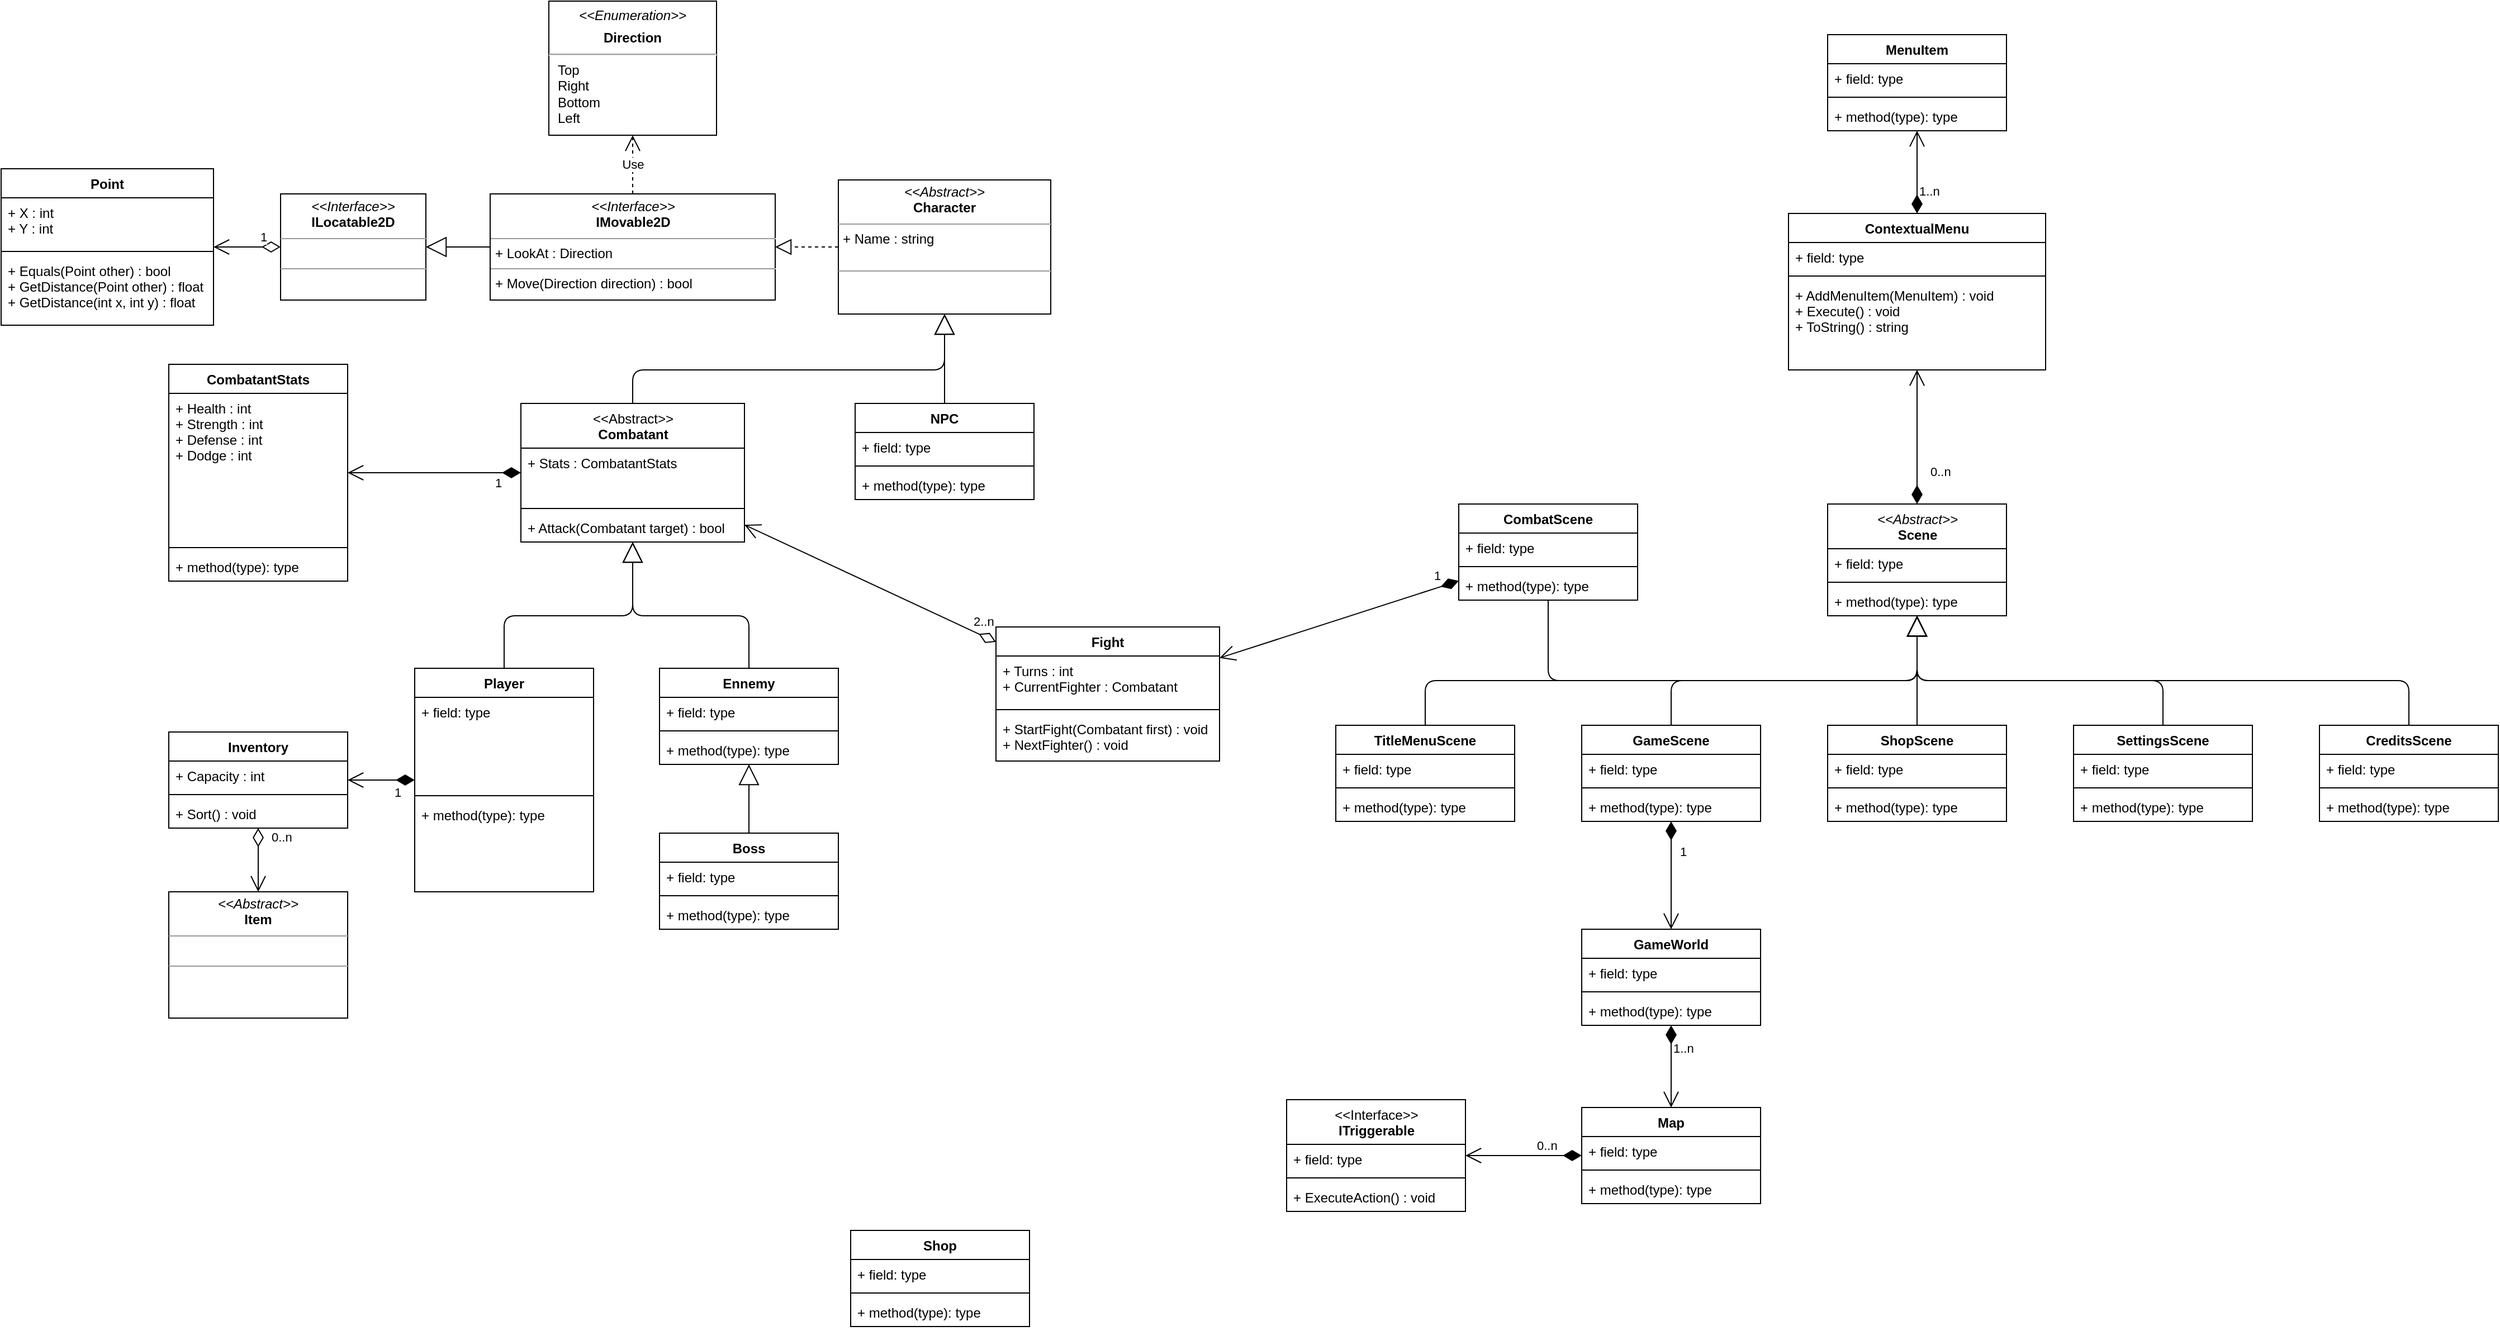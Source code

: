 <mxfile version="15.4.0" type="device"><diagram id="C5RBs43oDa-KdzZeNtuy" name="Page-1"><mxGraphModel dx="2963" dy="1734" grid="1" gridSize="10" guides="1" tooltips="1" connect="1" arrows="1" fold="1" page="1" pageScale="1" pageWidth="1169" pageHeight="827" math="0" shadow="0"><root><mxCell id="WIyWlLk6GJQsqaUBKTNV-0"/><mxCell id="WIyWlLk6GJQsqaUBKTNV-1" parent="WIyWlLk6GJQsqaUBKTNV-0"/><mxCell id="5swHYzabRFGuGf4kcsna-0" value="NPC" style="swimlane;fontStyle=1;align=center;verticalAlign=top;childLayout=stackLayout;horizontal=1;startSize=26;horizontalStack=0;resizeParent=1;resizeParentMax=0;resizeLast=0;collapsible=1;marginBottom=0;" parent="WIyWlLk6GJQsqaUBKTNV-1" vertex="1"><mxGeometry x="804" y="380" width="160" height="86" as="geometry"/></mxCell><mxCell id="5swHYzabRFGuGf4kcsna-1" value="+ field: type" style="text;strokeColor=none;fillColor=none;align=left;verticalAlign=top;spacingLeft=4;spacingRight=4;overflow=hidden;rotatable=0;points=[[0,0.5],[1,0.5]];portConstraint=eastwest;" parent="5swHYzabRFGuGf4kcsna-0" vertex="1"><mxGeometry y="26" width="160" height="26" as="geometry"/></mxCell><mxCell id="5swHYzabRFGuGf4kcsna-2" value="" style="line;strokeWidth=1;fillColor=none;align=left;verticalAlign=middle;spacingTop=-1;spacingLeft=3;spacingRight=3;rotatable=0;labelPosition=right;points=[];portConstraint=eastwest;" parent="5swHYzabRFGuGf4kcsna-0" vertex="1"><mxGeometry y="52" width="160" height="8" as="geometry"/></mxCell><mxCell id="5swHYzabRFGuGf4kcsna-3" value="+ method(type): type" style="text;strokeColor=none;fillColor=none;align=left;verticalAlign=top;spacingLeft=4;spacingRight=4;overflow=hidden;rotatable=0;points=[[0,0.5],[1,0.5]];portConstraint=eastwest;" parent="5swHYzabRFGuGf4kcsna-0" vertex="1"><mxGeometry y="60" width="160" height="26" as="geometry"/></mxCell><mxCell id="5swHYzabRFGuGf4kcsna-8" value="Ennemy" style="swimlane;fontStyle=1;align=center;verticalAlign=top;childLayout=stackLayout;horizontal=1;startSize=26;horizontalStack=0;resizeParent=1;resizeParentMax=0;resizeLast=0;collapsible=1;marginBottom=0;" parent="WIyWlLk6GJQsqaUBKTNV-1" vertex="1"><mxGeometry x="629" y="617" width="160" height="86" as="geometry"/></mxCell><mxCell id="5swHYzabRFGuGf4kcsna-9" value="+ field: type" style="text;strokeColor=none;fillColor=none;align=left;verticalAlign=top;spacingLeft=4;spacingRight=4;overflow=hidden;rotatable=0;points=[[0,0.5],[1,0.5]];portConstraint=eastwest;" parent="5swHYzabRFGuGf4kcsna-8" vertex="1"><mxGeometry y="26" width="160" height="26" as="geometry"/></mxCell><mxCell id="5swHYzabRFGuGf4kcsna-10" value="" style="line;strokeWidth=1;fillColor=none;align=left;verticalAlign=middle;spacingTop=-1;spacingLeft=3;spacingRight=3;rotatable=0;labelPosition=right;points=[];portConstraint=eastwest;" parent="5swHYzabRFGuGf4kcsna-8" vertex="1"><mxGeometry y="52" width="160" height="8" as="geometry"/></mxCell><mxCell id="5swHYzabRFGuGf4kcsna-11" value="+ method(type): type" style="text;strokeColor=none;fillColor=none;align=left;verticalAlign=top;spacingLeft=4;spacingRight=4;overflow=hidden;rotatable=0;points=[[0,0.5],[1,0.5]];portConstraint=eastwest;" parent="5swHYzabRFGuGf4kcsna-8" vertex="1"><mxGeometry y="60" width="160" height="26" as="geometry"/></mxCell><mxCell id="5swHYzabRFGuGf4kcsna-12" value="Player" style="swimlane;fontStyle=1;align=center;verticalAlign=top;childLayout=stackLayout;horizontal=1;startSize=26;horizontalStack=0;resizeParent=1;resizeParentMax=0;resizeLast=0;collapsible=1;marginBottom=0;strokeWidth=1;" parent="WIyWlLk6GJQsqaUBKTNV-1" vertex="1"><mxGeometry x="410" y="617" width="160" height="200" as="geometry"/></mxCell><mxCell id="5swHYzabRFGuGf4kcsna-13" value="+ field: type" style="text;strokeColor=none;fillColor=none;align=left;verticalAlign=top;spacingLeft=4;spacingRight=4;overflow=hidden;rotatable=0;points=[[0,0.5],[1,0.5]];portConstraint=eastwest;" parent="5swHYzabRFGuGf4kcsna-12" vertex="1"><mxGeometry y="26" width="160" height="84" as="geometry"/></mxCell><mxCell id="5swHYzabRFGuGf4kcsna-14" value="" style="line;strokeWidth=1;fillColor=none;align=left;verticalAlign=middle;spacingTop=-1;spacingLeft=3;spacingRight=3;rotatable=0;labelPosition=right;points=[];portConstraint=eastwest;" parent="5swHYzabRFGuGf4kcsna-12" vertex="1"><mxGeometry y="110" width="160" height="8" as="geometry"/></mxCell><mxCell id="5swHYzabRFGuGf4kcsna-15" value="+ method(type): type" style="text;strokeColor=none;fillColor=none;align=left;verticalAlign=top;spacingLeft=4;spacingRight=4;overflow=hidden;rotatable=0;points=[[0,0.5],[1,0.5]];portConstraint=eastwest;" parent="5swHYzabRFGuGf4kcsna-12" vertex="1"><mxGeometry y="118" width="160" height="82" as="geometry"/></mxCell><mxCell id="5swHYzabRFGuGf4kcsna-21" value="Boss" style="swimlane;fontStyle=1;align=center;verticalAlign=top;childLayout=stackLayout;horizontal=1;startSize=26;horizontalStack=0;resizeParent=1;resizeParentMax=0;resizeLast=0;collapsible=1;marginBottom=0;" parent="WIyWlLk6GJQsqaUBKTNV-1" vertex="1"><mxGeometry x="629" y="764.5" width="160" height="86" as="geometry"/></mxCell><mxCell id="5swHYzabRFGuGf4kcsna-22" value="+ field: type" style="text;strokeColor=none;fillColor=none;align=left;verticalAlign=top;spacingLeft=4;spacingRight=4;overflow=hidden;rotatable=0;points=[[0,0.5],[1,0.5]];portConstraint=eastwest;" parent="5swHYzabRFGuGf4kcsna-21" vertex="1"><mxGeometry y="26" width="160" height="26" as="geometry"/></mxCell><mxCell id="5swHYzabRFGuGf4kcsna-23" value="" style="line;strokeWidth=1;fillColor=none;align=left;verticalAlign=middle;spacingTop=-1;spacingLeft=3;spacingRight=3;rotatable=0;labelPosition=right;points=[];portConstraint=eastwest;" parent="5swHYzabRFGuGf4kcsna-21" vertex="1"><mxGeometry y="52" width="160" height="8" as="geometry"/></mxCell><mxCell id="5swHYzabRFGuGf4kcsna-24" value="+ method(type): type" style="text;strokeColor=none;fillColor=none;align=left;verticalAlign=top;spacingLeft=4;spacingRight=4;overflow=hidden;rotatable=0;points=[[0,0.5],[1,0.5]];portConstraint=eastwest;" parent="5swHYzabRFGuGf4kcsna-21" vertex="1"><mxGeometry y="60" width="160" height="26" as="geometry"/></mxCell><mxCell id="5swHYzabRFGuGf4kcsna-29" value="&lt;p style=&quot;margin: 0px ; margin-top: 4px ; text-align: center&quot;&gt;&lt;i&gt;&amp;lt;&amp;lt;Abstract&amp;gt;&amp;gt;&lt;/i&gt;&lt;br&gt;&lt;b&gt;Character&lt;/b&gt;&lt;/p&gt;&lt;hr size=&quot;1&quot;&gt;&lt;p style=&quot;margin: 0px ; margin-left: 4px&quot;&gt;+ Name : string&lt;br&gt;&lt;/p&gt;&lt;p style=&quot;margin: 0px ; margin-left: 4px&quot;&gt;&lt;br&gt;&lt;/p&gt;&lt;hr size=&quot;1&quot;&gt;&lt;p style=&quot;margin: 0px ; margin-left: 4px&quot;&gt;&lt;br&gt;&lt;/p&gt;" style="verticalAlign=top;align=left;overflow=fill;fontSize=12;fontFamily=Helvetica;html=1;" parent="WIyWlLk6GJQsqaUBKTNV-1" vertex="1"><mxGeometry x="789" y="180" width="190" height="120" as="geometry"/></mxCell><mxCell id="5swHYzabRFGuGf4kcsna-32" value="" style="endArrow=block;endSize=16;endFill=0;html=1;edgeStyle=orthogonalEdgeStyle;" parent="WIyWlLk6GJQsqaUBKTNV-1" source="INyZbUlqWB3TaKGI_eGS-89" target="5swHYzabRFGuGf4kcsna-29" edge="1"><mxGeometry width="160" relative="1" as="geometry"><mxPoint x="894" y="480" as="sourcePoint"/><mxPoint x="894" y="330" as="targetPoint"/><Array as="points"><mxPoint x="605" y="350"/><mxPoint x="884" y="350"/></Array></mxGeometry></mxCell><mxCell id="5swHYzabRFGuGf4kcsna-34" value="" style="endArrow=block;endSize=16;endFill=0;html=1;edgeStyle=orthogonalEdgeStyle;" parent="WIyWlLk6GJQsqaUBKTNV-1" source="5swHYzabRFGuGf4kcsna-21" target="5swHYzabRFGuGf4kcsna-8" edge="1"><mxGeometry width="160" relative="1" as="geometry"><mxPoint x="914" y="537" as="sourcePoint"/><mxPoint x="914" y="387" as="targetPoint"/></mxGeometry></mxCell><mxCell id="5swHYzabRFGuGf4kcsna-46" value="Point" style="swimlane;fontStyle=1;align=center;verticalAlign=top;childLayout=stackLayout;horizontal=1;startSize=26;horizontalStack=0;resizeParent=1;resizeParentMax=0;resizeLast=0;collapsible=1;marginBottom=0;" parent="WIyWlLk6GJQsqaUBKTNV-1" vertex="1"><mxGeometry x="40" y="170" width="190" height="140" as="geometry"/></mxCell><mxCell id="5swHYzabRFGuGf4kcsna-47" value="+ X : int&#10;+ Y : int" style="text;strokeColor=none;fillColor=none;align=left;verticalAlign=top;spacingLeft=4;spacingRight=4;overflow=hidden;rotatable=0;points=[[0,0.5],[1,0.5]];portConstraint=eastwest;" parent="5swHYzabRFGuGf4kcsna-46" vertex="1"><mxGeometry y="26" width="190" height="44" as="geometry"/></mxCell><mxCell id="5swHYzabRFGuGf4kcsna-48" value="" style="line;strokeWidth=1;fillColor=none;align=left;verticalAlign=middle;spacingTop=-1;spacingLeft=3;spacingRight=3;rotatable=0;labelPosition=right;points=[];portConstraint=eastwest;" parent="5swHYzabRFGuGf4kcsna-46" vertex="1"><mxGeometry y="70" width="190" height="8" as="geometry"/></mxCell><mxCell id="5swHYzabRFGuGf4kcsna-49" value="+ Equals(Point other) : bool&#10;+ GetDistance(Point other) : float&#10;+ GetDistance(int x, int y) : float" style="text;strokeColor=none;fillColor=none;align=left;verticalAlign=top;spacingLeft=4;spacingRight=4;overflow=hidden;rotatable=0;points=[[0,0.5],[1,0.5]];portConstraint=eastwest;" parent="5swHYzabRFGuGf4kcsna-46" vertex="1"><mxGeometry y="78" width="190" height="62" as="geometry"/></mxCell><mxCell id="5swHYzabRFGuGf4kcsna-54" value="&lt;p style=&quot;margin: 0px ; margin-top: 4px ; text-align: center&quot;&gt;&lt;i&gt;&amp;lt;&amp;lt;Interface&amp;gt;&amp;gt;&lt;/i&gt;&lt;br&gt;&lt;b&gt;IMovable2D&lt;/b&gt;&lt;/p&gt;&lt;hr size=&quot;1&quot;&gt;&lt;p style=&quot;margin: 0px ; margin-left: 4px&quot;&gt;+ LookAt : Direction&lt;/p&gt;&lt;hr size=&quot;1&quot;&gt;&lt;p style=&quot;margin: 0px ; margin-left: 4px&quot;&gt;+ Move(Direction direction) : bool&lt;br&gt;&lt;/p&gt;" style="verticalAlign=top;align=left;overflow=fill;fontSize=12;fontFamily=Helvetica;html=1;" parent="WIyWlLk6GJQsqaUBKTNV-1" vertex="1"><mxGeometry x="477.5" y="192.5" width="255" height="95" as="geometry"/></mxCell><mxCell id="5swHYzabRFGuGf4kcsna-57" value="" style="endArrow=block;dashed=1;endFill=0;endSize=12;html=1;edgeStyle=orthogonalEdgeStyle;" parent="WIyWlLk6GJQsqaUBKTNV-1" source="5swHYzabRFGuGf4kcsna-29" target="5swHYzabRFGuGf4kcsna-54" edge="1"><mxGeometry width="160" relative="1" as="geometry"><mxPoint x="880" y="160" as="sourcePoint"/><mxPoint x="760" y="100" as="targetPoint"/></mxGeometry></mxCell><mxCell id="5swHYzabRFGuGf4kcsna-67" value="&lt;p style=&quot;margin: 0px ; margin-top: 6px ; text-align: center&quot;&gt;&lt;i&gt;&amp;lt;&amp;lt;Enumeration&amp;gt;&amp;gt;&lt;/i&gt;&lt;br&gt;&lt;/p&gt;&lt;p style=&quot;margin: 0px ; margin-top: 6px ; text-align: center&quot;&gt;&lt;b&gt;Direction&lt;/b&gt;&lt;/p&gt;&lt;hr&gt;&lt;p style=&quot;margin: 0px ; margin-left: 8px&quot;&gt;Top&lt;/p&gt;&lt;p style=&quot;margin: 0px ; margin-left: 8px&quot;&gt;Right&lt;/p&gt;&lt;p style=&quot;margin: 0px ; margin-left: 8px&quot;&gt;Bottom&lt;/p&gt;&lt;p style=&quot;margin: 0px ; margin-left: 8px&quot;&gt;Left&lt;/p&gt;" style="align=left;overflow=fill;html=1;dropTarget=0;" parent="WIyWlLk6GJQsqaUBKTNV-1" vertex="1"><mxGeometry x="530" y="20" width="150" height="120" as="geometry"/></mxCell><mxCell id="5swHYzabRFGuGf4kcsna-75" value="&lt;p style=&quot;margin: 0px ; margin-top: 4px ; text-align: center&quot;&gt;&lt;i&gt;&amp;lt;&amp;lt;Interface&amp;gt;&amp;gt;&lt;/i&gt;&lt;br&gt;&lt;b&gt;ILocatable2D&lt;/b&gt;&lt;/p&gt;&lt;hr size=&quot;1&quot;&gt;&lt;p style=&quot;margin: 0px ; margin-left: 4px&quot;&gt;&lt;br&gt;&lt;/p&gt;&lt;hr size=&quot;1&quot;&gt;&lt;p style=&quot;margin: 0px ; margin-left: 4px&quot;&gt;&lt;br&gt;&lt;/p&gt;" style="verticalAlign=top;align=left;overflow=fill;fontSize=12;fontFamily=Helvetica;html=1;" parent="WIyWlLk6GJQsqaUBKTNV-1" vertex="1"><mxGeometry x="290" y="192.5" width="130" height="95" as="geometry"/></mxCell><mxCell id="5swHYzabRFGuGf4kcsna-76" value="" style="endArrow=block;endSize=16;endFill=0;html=1;edgeStyle=orthogonalEdgeStyle;" parent="WIyWlLk6GJQsqaUBKTNV-1" source="5swHYzabRFGuGf4kcsna-54" target="5swHYzabRFGuGf4kcsna-75" edge="1"><mxGeometry width="160" relative="1" as="geometry"><mxPoint x="1150.0" y="600" as="sourcePoint"/><mxPoint x="1150.0" y="506" as="targetPoint"/></mxGeometry></mxCell><mxCell id="KrV9ADqe-Hzgv187CyDO-4" value="1" style="endArrow=open;html=1;endSize=12;startArrow=diamondThin;startSize=14;startFill=0;edgeStyle=orthogonalEdgeStyle;align=left;verticalAlign=bottom;" parent="WIyWlLk6GJQsqaUBKTNV-1" source="5swHYzabRFGuGf4kcsna-75" target="5swHYzabRFGuGf4kcsna-46" edge="1"><mxGeometry x="-0.333" relative="1" as="geometry"><mxPoint x="325" y="287.5" as="sourcePoint"/><mxPoint x="325" y="447.5" as="targetPoint"/><mxPoint as="offset"/></mxGeometry></mxCell><mxCell id="KrV9ADqe-Hzgv187CyDO-5" value="Use" style="endArrow=open;endSize=12;dashed=1;html=1;edgeStyle=orthogonalEdgeStyle;" parent="WIyWlLk6GJQsqaUBKTNV-1" source="5swHYzabRFGuGf4kcsna-54" target="5swHYzabRFGuGf4kcsna-67" edge="1"><mxGeometry width="160" relative="1" as="geometry"><mxPoint x="450" y="130" as="sourcePoint"/><mxPoint x="680" y="161" as="targetPoint"/></mxGeometry></mxCell><mxCell id="KrV9ADqe-Hzgv187CyDO-27" value="Inventory" style="swimlane;fontStyle=1;align=center;verticalAlign=top;childLayout=stackLayout;horizontal=1;startSize=26;horizontalStack=0;resizeParent=1;resizeParentMax=0;resizeLast=0;collapsible=1;marginBottom=0;" parent="WIyWlLk6GJQsqaUBKTNV-1" vertex="1"><mxGeometry x="190" y="674" width="160" height="86" as="geometry"/></mxCell><mxCell id="KrV9ADqe-Hzgv187CyDO-28" value="+ Capacity : int" style="text;strokeColor=none;fillColor=none;align=left;verticalAlign=top;spacingLeft=4;spacingRight=4;overflow=hidden;rotatable=0;points=[[0,0.5],[1,0.5]];portConstraint=eastwest;" parent="KrV9ADqe-Hzgv187CyDO-27" vertex="1"><mxGeometry y="26" width="160" height="26" as="geometry"/></mxCell><mxCell id="KrV9ADqe-Hzgv187CyDO-29" value="" style="line;strokeWidth=1;fillColor=none;align=left;verticalAlign=middle;spacingTop=-1;spacingLeft=3;spacingRight=3;rotatable=0;labelPosition=right;points=[];portConstraint=eastwest;" parent="KrV9ADqe-Hzgv187CyDO-27" vertex="1"><mxGeometry y="52" width="160" height="8" as="geometry"/></mxCell><mxCell id="KrV9ADqe-Hzgv187CyDO-30" value="+ Sort() : void" style="text;strokeColor=none;fillColor=none;align=left;verticalAlign=top;spacingLeft=4;spacingRight=4;overflow=hidden;rotatable=0;points=[[0,0.5],[1,0.5]];portConstraint=eastwest;" parent="KrV9ADqe-Hzgv187CyDO-27" vertex="1"><mxGeometry y="60" width="160" height="26" as="geometry"/></mxCell><mxCell id="KrV9ADqe-Hzgv187CyDO-31" value="&lt;p style=&quot;margin: 0px ; margin-top: 4px ; text-align: center&quot;&gt;&lt;i&gt;&amp;lt;&amp;lt;Abstract&amp;gt;&amp;gt;&lt;/i&gt;&lt;br&gt;&lt;b&gt;Item&lt;/b&gt;&lt;/p&gt;&lt;hr size=&quot;1&quot;&gt;&lt;p style=&quot;margin: 0px ; margin-left: 4px&quot;&gt;&lt;br&gt;&lt;/p&gt;&lt;hr size=&quot;1&quot;&gt;&lt;p style=&quot;margin: 0px ; margin-left: 4px&quot;&gt;&lt;br&gt;&lt;/p&gt;" style="verticalAlign=top;align=left;overflow=fill;fontSize=12;fontFamily=Helvetica;html=1;" parent="WIyWlLk6GJQsqaUBKTNV-1" vertex="1"><mxGeometry x="190" y="817" width="160" height="113" as="geometry"/></mxCell><mxCell id="f3-75gtxWehkVHyLDxz1-0" value="0..n" style="endArrow=open;html=1;endSize=12;startArrow=diamondThin;startSize=14;startFill=0;edgeStyle=orthogonalEdgeStyle;align=left;verticalAlign=bottom;rounded=0;" parent="WIyWlLk6GJQsqaUBKTNV-1" source="KrV9ADqe-Hzgv187CyDO-27" target="KrV9ADqe-Hzgv187CyDO-31" edge="1"><mxGeometry x="-0.404" y="10" relative="1" as="geometry"><mxPoint x="335" y="759.5" as="sourcePoint"/><mxPoint x="495" y="759.5" as="targetPoint"/><mxPoint as="offset"/></mxGeometry></mxCell><mxCell id="f3-75gtxWehkVHyLDxz1-1" value="1" style="endArrow=open;html=1;endSize=12;startArrow=diamondThin;startSize=14;startFill=1;edgeStyle=orthogonalEdgeStyle;align=left;verticalAlign=bottom;rounded=0;" parent="WIyWlLk6GJQsqaUBKTNV-1" source="5swHYzabRFGuGf4kcsna-12" target="KrV9ADqe-Hzgv187CyDO-27" edge="1"><mxGeometry x="-0.333" y="20" relative="1" as="geometry"><mxPoint x="445" y="837" as="sourcePoint"/><mxPoint x="605" y="837" as="targetPoint"/><mxPoint as="offset"/></mxGeometry></mxCell><mxCell id="f3-75gtxWehkVHyLDxz1-2" value="GameWorld" style="swimlane;fontStyle=1;align=center;verticalAlign=top;childLayout=stackLayout;horizontal=1;startSize=26;horizontalStack=0;resizeParent=1;resizeParentMax=0;resizeLast=0;collapsible=1;marginBottom=0;" parent="WIyWlLk6GJQsqaUBKTNV-1" vertex="1"><mxGeometry x="1454" y="850.5" width="160" height="86" as="geometry"/></mxCell><mxCell id="f3-75gtxWehkVHyLDxz1-3" value="+ field: type" style="text;strokeColor=none;fillColor=none;align=left;verticalAlign=top;spacingLeft=4;spacingRight=4;overflow=hidden;rotatable=0;points=[[0,0.5],[1,0.5]];portConstraint=eastwest;" parent="f3-75gtxWehkVHyLDxz1-2" vertex="1"><mxGeometry y="26" width="160" height="26" as="geometry"/></mxCell><mxCell id="f3-75gtxWehkVHyLDxz1-4" value="" style="line;strokeWidth=1;fillColor=none;align=left;verticalAlign=middle;spacingTop=-1;spacingLeft=3;spacingRight=3;rotatable=0;labelPosition=right;points=[];portConstraint=eastwest;" parent="f3-75gtxWehkVHyLDxz1-2" vertex="1"><mxGeometry y="52" width="160" height="8" as="geometry"/></mxCell><mxCell id="f3-75gtxWehkVHyLDxz1-5" value="+ method(type): type" style="text;strokeColor=none;fillColor=none;align=left;verticalAlign=top;spacingLeft=4;spacingRight=4;overflow=hidden;rotatable=0;points=[[0,0.5],[1,0.5]];portConstraint=eastwest;" parent="f3-75gtxWehkVHyLDxz1-2" vertex="1"><mxGeometry y="60" width="160" height="26" as="geometry"/></mxCell><mxCell id="INyZbUlqWB3TaKGI_eGS-0" value="Map" style="swimlane;fontStyle=1;align=center;verticalAlign=top;childLayout=stackLayout;horizontal=1;startSize=26;horizontalStack=0;resizeParent=1;resizeParentMax=0;resizeLast=0;collapsible=1;marginBottom=0;" parent="WIyWlLk6GJQsqaUBKTNV-1" vertex="1"><mxGeometry x="1454" y="1010" width="160" height="86" as="geometry"/></mxCell><mxCell id="INyZbUlqWB3TaKGI_eGS-1" value="+ field: type" style="text;strokeColor=none;fillColor=none;align=left;verticalAlign=top;spacingLeft=4;spacingRight=4;overflow=hidden;rotatable=0;points=[[0,0.5],[1,0.5]];portConstraint=eastwest;" parent="INyZbUlqWB3TaKGI_eGS-0" vertex="1"><mxGeometry y="26" width="160" height="26" as="geometry"/></mxCell><mxCell id="INyZbUlqWB3TaKGI_eGS-2" value="" style="line;strokeWidth=1;fillColor=none;align=left;verticalAlign=middle;spacingTop=-1;spacingLeft=3;spacingRight=3;rotatable=0;labelPosition=right;points=[];portConstraint=eastwest;" parent="INyZbUlqWB3TaKGI_eGS-0" vertex="1"><mxGeometry y="52" width="160" height="8" as="geometry"/></mxCell><mxCell id="INyZbUlqWB3TaKGI_eGS-3" value="+ method(type): type" style="text;strokeColor=none;fillColor=none;align=left;verticalAlign=top;spacingLeft=4;spacingRight=4;overflow=hidden;rotatable=0;points=[[0,0.5],[1,0.5]];portConstraint=eastwest;" parent="INyZbUlqWB3TaKGI_eGS-0" vertex="1"><mxGeometry y="60" width="160" height="26" as="geometry"/></mxCell><mxCell id="INyZbUlqWB3TaKGI_eGS-5" value="1..n" style="endArrow=open;html=1;endSize=12;startArrow=diamondThin;startSize=14;startFill=1;edgeStyle=orthogonalEdgeStyle;align=left;verticalAlign=bottom;rounded=0;" parent="WIyWlLk6GJQsqaUBKTNV-1" source="f3-75gtxWehkVHyLDxz1-2" target="INyZbUlqWB3TaKGI_eGS-0" edge="1"><mxGeometry x="-0.191" relative="1" as="geometry"><mxPoint x="1670" y="970" as="sourcePoint"/><mxPoint x="1670" y="1101" as="targetPoint"/><mxPoint as="offset"/></mxGeometry></mxCell><mxCell id="INyZbUlqWB3TaKGI_eGS-10" value="&amp;lt;&amp;lt;Interface&amp;gt;&amp;gt;&lt;br&gt;&lt;b&gt;ITriggerable&lt;/b&gt;" style="swimlane;fontStyle=0;align=center;verticalAlign=top;childLayout=stackLayout;horizontal=1;startSize=40;horizontalStack=0;resizeParent=1;resizeParentMax=0;resizeLast=0;collapsible=1;marginBottom=0;html=1;" parent="WIyWlLk6GJQsqaUBKTNV-1" vertex="1"><mxGeometry x="1190" y="1003" width="160" height="100" as="geometry"/></mxCell><mxCell id="INyZbUlqWB3TaKGI_eGS-11" value="+ field: type" style="text;strokeColor=none;fillColor=none;align=left;verticalAlign=top;spacingLeft=4;spacingRight=4;overflow=hidden;rotatable=0;points=[[0,0.5],[1,0.5]];portConstraint=eastwest;" parent="INyZbUlqWB3TaKGI_eGS-10" vertex="1"><mxGeometry y="40" width="160" height="26" as="geometry"/></mxCell><mxCell id="INyZbUlqWB3TaKGI_eGS-12" value="" style="line;strokeWidth=1;fillColor=none;align=left;verticalAlign=middle;spacingTop=-1;spacingLeft=3;spacingRight=3;rotatable=0;labelPosition=right;points=[];portConstraint=eastwest;" parent="INyZbUlqWB3TaKGI_eGS-10" vertex="1"><mxGeometry y="66" width="160" height="8" as="geometry"/></mxCell><mxCell id="INyZbUlqWB3TaKGI_eGS-13" value="+ ExecuteAction() : void" style="text;strokeColor=none;fillColor=none;align=left;verticalAlign=top;spacingLeft=4;spacingRight=4;overflow=hidden;rotatable=0;points=[[0,0.5],[1,0.5]];portConstraint=eastwest;" parent="INyZbUlqWB3TaKGI_eGS-10" vertex="1"><mxGeometry y="74" width="160" height="26" as="geometry"/></mxCell><mxCell id="INyZbUlqWB3TaKGI_eGS-14" value="CombatantStats" style="swimlane;fontStyle=1;align=center;verticalAlign=top;childLayout=stackLayout;horizontal=1;startSize=26;horizontalStack=0;resizeParent=1;resizeParentMax=0;resizeLast=0;collapsible=1;marginBottom=0;" parent="WIyWlLk6GJQsqaUBKTNV-1" vertex="1"><mxGeometry x="190" y="345" width="160" height="194" as="geometry"/></mxCell><mxCell id="INyZbUlqWB3TaKGI_eGS-15" value="+ Health : int&#10;+ Strength : int&#10;+ Defense : int&#10;+ Dodge : int" style="text;strokeColor=none;fillColor=none;align=left;verticalAlign=top;spacingLeft=4;spacingRight=4;overflow=hidden;rotatable=0;points=[[0,0.5],[1,0.5]];portConstraint=eastwest;" parent="INyZbUlqWB3TaKGI_eGS-14" vertex="1"><mxGeometry y="26" width="160" height="134" as="geometry"/></mxCell><mxCell id="INyZbUlqWB3TaKGI_eGS-16" value="" style="line;strokeWidth=1;fillColor=none;align=left;verticalAlign=middle;spacingTop=-1;spacingLeft=3;spacingRight=3;rotatable=0;labelPosition=right;points=[];portConstraint=eastwest;" parent="INyZbUlqWB3TaKGI_eGS-14" vertex="1"><mxGeometry y="160" width="160" height="8" as="geometry"/></mxCell><mxCell id="INyZbUlqWB3TaKGI_eGS-17" value="+ method(type): type" style="text;strokeColor=none;fillColor=none;align=left;verticalAlign=top;spacingLeft=4;spacingRight=4;overflow=hidden;rotatable=0;points=[[0,0.5],[1,0.5]];portConstraint=eastwest;" parent="INyZbUlqWB3TaKGI_eGS-14" vertex="1"><mxGeometry y="168" width="160" height="26" as="geometry"/></mxCell><mxCell id="INyZbUlqWB3TaKGI_eGS-18" value="Shop" style="swimlane;fontStyle=1;align=center;verticalAlign=top;childLayout=stackLayout;horizontal=1;startSize=26;horizontalStack=0;resizeParent=1;resizeParentMax=0;resizeLast=0;collapsible=1;marginBottom=0;" parent="WIyWlLk6GJQsqaUBKTNV-1" vertex="1"><mxGeometry x="800" y="1120" width="160" height="86" as="geometry"/></mxCell><mxCell id="INyZbUlqWB3TaKGI_eGS-19" value="+ field: type" style="text;strokeColor=none;fillColor=none;align=left;verticalAlign=top;spacingLeft=4;spacingRight=4;overflow=hidden;rotatable=0;points=[[0,0.5],[1,0.5]];portConstraint=eastwest;" parent="INyZbUlqWB3TaKGI_eGS-18" vertex="1"><mxGeometry y="26" width="160" height="26" as="geometry"/></mxCell><mxCell id="INyZbUlqWB3TaKGI_eGS-20" value="" style="line;strokeWidth=1;fillColor=none;align=left;verticalAlign=middle;spacingTop=-1;spacingLeft=3;spacingRight=3;rotatable=0;labelPosition=right;points=[];portConstraint=eastwest;" parent="INyZbUlqWB3TaKGI_eGS-18" vertex="1"><mxGeometry y="52" width="160" height="8" as="geometry"/></mxCell><mxCell id="INyZbUlqWB3TaKGI_eGS-21" value="+ method(type): type" style="text;strokeColor=none;fillColor=none;align=left;verticalAlign=top;spacingLeft=4;spacingRight=4;overflow=hidden;rotatable=0;points=[[0,0.5],[1,0.5]];portConstraint=eastwest;" parent="INyZbUlqWB3TaKGI_eGS-18" vertex="1"><mxGeometry y="60" width="160" height="26" as="geometry"/></mxCell><mxCell id="INyZbUlqWB3TaKGI_eGS-22" value="MenuItem" style="swimlane;fontStyle=1;align=center;verticalAlign=top;childLayout=stackLayout;horizontal=1;startSize=26;horizontalStack=0;resizeParent=1;resizeParentMax=0;resizeLast=0;collapsible=1;marginBottom=0;" parent="WIyWlLk6GJQsqaUBKTNV-1" vertex="1"><mxGeometry x="1674" y="50" width="160" height="86" as="geometry"/></mxCell><mxCell id="INyZbUlqWB3TaKGI_eGS-23" value="+ field: type" style="text;strokeColor=none;fillColor=none;align=left;verticalAlign=top;spacingLeft=4;spacingRight=4;overflow=hidden;rotatable=0;points=[[0,0.5],[1,0.5]];portConstraint=eastwest;" parent="INyZbUlqWB3TaKGI_eGS-22" vertex="1"><mxGeometry y="26" width="160" height="26" as="geometry"/></mxCell><mxCell id="INyZbUlqWB3TaKGI_eGS-24" value="" style="line;strokeWidth=1;fillColor=none;align=left;verticalAlign=middle;spacingTop=-1;spacingLeft=3;spacingRight=3;rotatable=0;labelPosition=right;points=[];portConstraint=eastwest;" parent="INyZbUlqWB3TaKGI_eGS-22" vertex="1"><mxGeometry y="52" width="160" height="8" as="geometry"/></mxCell><mxCell id="INyZbUlqWB3TaKGI_eGS-25" value="+ method(type): type" style="text;strokeColor=none;fillColor=none;align=left;verticalAlign=top;spacingLeft=4;spacingRight=4;overflow=hidden;rotatable=0;points=[[0,0.5],[1,0.5]];portConstraint=eastwest;" parent="INyZbUlqWB3TaKGI_eGS-22" vertex="1"><mxGeometry y="60" width="160" height="26" as="geometry"/></mxCell><mxCell id="INyZbUlqWB3TaKGI_eGS-26" value="ContextualMenu" style="swimlane;fontStyle=1;align=center;verticalAlign=top;childLayout=stackLayout;horizontal=1;startSize=26;horizontalStack=0;resizeParent=1;resizeParentMax=0;resizeLast=0;collapsible=1;marginBottom=0;" parent="WIyWlLk6GJQsqaUBKTNV-1" vertex="1"><mxGeometry x="1639" y="210" width="230" height="140" as="geometry"/></mxCell><mxCell id="INyZbUlqWB3TaKGI_eGS-27" value="+ field: type" style="text;strokeColor=none;fillColor=none;align=left;verticalAlign=top;spacingLeft=4;spacingRight=4;overflow=hidden;rotatable=0;points=[[0,0.5],[1,0.5]];portConstraint=eastwest;" parent="INyZbUlqWB3TaKGI_eGS-26" vertex="1"><mxGeometry y="26" width="230" height="26" as="geometry"/></mxCell><mxCell id="INyZbUlqWB3TaKGI_eGS-28" value="" style="line;strokeWidth=1;fillColor=none;align=left;verticalAlign=middle;spacingTop=-1;spacingLeft=3;spacingRight=3;rotatable=0;labelPosition=right;points=[];portConstraint=eastwest;" parent="INyZbUlqWB3TaKGI_eGS-26" vertex="1"><mxGeometry y="52" width="230" height="8" as="geometry"/></mxCell><mxCell id="INyZbUlqWB3TaKGI_eGS-29" value="+ AddMenuItem(MenuItem) : void&#10;+ Execute() : void&#10;+ ToString() : string" style="text;strokeColor=none;fillColor=none;align=left;verticalAlign=top;spacingLeft=4;spacingRight=4;overflow=hidden;rotatable=0;points=[[0,0.5],[1,0.5]];portConstraint=eastwest;" parent="INyZbUlqWB3TaKGI_eGS-26" vertex="1"><mxGeometry y="60" width="230" height="80" as="geometry"/></mxCell><mxCell id="INyZbUlqWB3TaKGI_eGS-30" value="&lt;span style=&quot;font-weight: normal&quot;&gt;&lt;i&gt;&amp;lt;&amp;lt;Abstract&amp;gt;&amp;gt;&lt;/i&gt;&lt;/span&gt;&lt;br&gt;Scene" style="swimlane;fontStyle=1;align=center;verticalAlign=top;childLayout=stackLayout;horizontal=1;startSize=40;horizontalStack=0;resizeParent=1;resizeParentMax=0;resizeLast=0;collapsible=1;marginBottom=0;html=1;" parent="WIyWlLk6GJQsqaUBKTNV-1" vertex="1"><mxGeometry x="1674" y="470" width="160" height="100" as="geometry"/></mxCell><mxCell id="INyZbUlqWB3TaKGI_eGS-31" value="+ field: type" style="text;strokeColor=none;fillColor=none;align=left;verticalAlign=top;spacingLeft=4;spacingRight=4;overflow=hidden;rotatable=0;points=[[0,0.5],[1,0.5]];portConstraint=eastwest;" parent="INyZbUlqWB3TaKGI_eGS-30" vertex="1"><mxGeometry y="40" width="160" height="26" as="geometry"/></mxCell><mxCell id="INyZbUlqWB3TaKGI_eGS-32" value="" style="line;strokeWidth=1;fillColor=none;align=left;verticalAlign=middle;spacingTop=-1;spacingLeft=3;spacingRight=3;rotatable=0;labelPosition=right;points=[];portConstraint=eastwest;" parent="INyZbUlqWB3TaKGI_eGS-30" vertex="1"><mxGeometry y="66" width="160" height="8" as="geometry"/></mxCell><mxCell id="INyZbUlqWB3TaKGI_eGS-33" value="+ method(type): type" style="text;strokeColor=none;fillColor=none;align=left;verticalAlign=top;spacingLeft=4;spacingRight=4;overflow=hidden;rotatable=0;points=[[0,0.5],[1,0.5]];portConstraint=eastwest;" parent="INyZbUlqWB3TaKGI_eGS-30" vertex="1"><mxGeometry y="74" width="160" height="26" as="geometry"/></mxCell><mxCell id="INyZbUlqWB3TaKGI_eGS-38" value="TitleMenuScene" style="swimlane;fontStyle=1;align=center;verticalAlign=top;childLayout=stackLayout;horizontal=1;startSize=26;horizontalStack=0;resizeParent=1;resizeParentMax=0;resizeLast=0;collapsible=1;marginBottom=0;" parent="WIyWlLk6GJQsqaUBKTNV-1" vertex="1"><mxGeometry x="1234" y="668" width="160" height="86" as="geometry"/></mxCell><mxCell id="INyZbUlqWB3TaKGI_eGS-39" value="+ field: type" style="text;strokeColor=none;fillColor=none;align=left;verticalAlign=top;spacingLeft=4;spacingRight=4;overflow=hidden;rotatable=0;points=[[0,0.5],[1,0.5]];portConstraint=eastwest;" parent="INyZbUlqWB3TaKGI_eGS-38" vertex="1"><mxGeometry y="26" width="160" height="26" as="geometry"/></mxCell><mxCell id="INyZbUlqWB3TaKGI_eGS-40" value="" style="line;strokeWidth=1;fillColor=none;align=left;verticalAlign=middle;spacingTop=-1;spacingLeft=3;spacingRight=3;rotatable=0;labelPosition=right;points=[];portConstraint=eastwest;" parent="INyZbUlqWB3TaKGI_eGS-38" vertex="1"><mxGeometry y="52" width="160" height="8" as="geometry"/></mxCell><mxCell id="INyZbUlqWB3TaKGI_eGS-41" value="+ method(type): type" style="text;strokeColor=none;fillColor=none;align=left;verticalAlign=top;spacingLeft=4;spacingRight=4;overflow=hidden;rotatable=0;points=[[0,0.5],[1,0.5]];portConstraint=eastwest;" parent="INyZbUlqWB3TaKGI_eGS-38" vertex="1"><mxGeometry y="60" width="160" height="26" as="geometry"/></mxCell><mxCell id="INyZbUlqWB3TaKGI_eGS-42" value="GameScene" style="swimlane;fontStyle=1;align=center;verticalAlign=top;childLayout=stackLayout;horizontal=1;startSize=26;horizontalStack=0;resizeParent=1;resizeParentMax=0;resizeLast=0;collapsible=1;marginBottom=0;" parent="WIyWlLk6GJQsqaUBKTNV-1" vertex="1"><mxGeometry x="1454" y="668" width="160" height="86" as="geometry"/></mxCell><mxCell id="INyZbUlqWB3TaKGI_eGS-43" value="+ field: type" style="text;strokeColor=none;fillColor=none;align=left;verticalAlign=top;spacingLeft=4;spacingRight=4;overflow=hidden;rotatable=0;points=[[0,0.5],[1,0.5]];portConstraint=eastwest;" parent="INyZbUlqWB3TaKGI_eGS-42" vertex="1"><mxGeometry y="26" width="160" height="26" as="geometry"/></mxCell><mxCell id="INyZbUlqWB3TaKGI_eGS-44" value="" style="line;strokeWidth=1;fillColor=none;align=left;verticalAlign=middle;spacingTop=-1;spacingLeft=3;spacingRight=3;rotatable=0;labelPosition=right;points=[];portConstraint=eastwest;" parent="INyZbUlqWB3TaKGI_eGS-42" vertex="1"><mxGeometry y="52" width="160" height="8" as="geometry"/></mxCell><mxCell id="INyZbUlqWB3TaKGI_eGS-45" value="+ method(type): type" style="text;strokeColor=none;fillColor=none;align=left;verticalAlign=top;spacingLeft=4;spacingRight=4;overflow=hidden;rotatable=0;points=[[0,0.5],[1,0.5]];portConstraint=eastwest;" parent="INyZbUlqWB3TaKGI_eGS-42" vertex="1"><mxGeometry y="60" width="160" height="26" as="geometry"/></mxCell><mxCell id="INyZbUlqWB3TaKGI_eGS-46" value="SettingsScene" style="swimlane;fontStyle=1;align=center;verticalAlign=top;childLayout=stackLayout;horizontal=1;startSize=26;horizontalStack=0;resizeParent=1;resizeParentMax=0;resizeLast=0;collapsible=1;marginBottom=0;" parent="WIyWlLk6GJQsqaUBKTNV-1" vertex="1"><mxGeometry x="1894" y="668" width="160" height="86" as="geometry"/></mxCell><mxCell id="INyZbUlqWB3TaKGI_eGS-47" value="+ field: type" style="text;strokeColor=none;fillColor=none;align=left;verticalAlign=top;spacingLeft=4;spacingRight=4;overflow=hidden;rotatable=0;points=[[0,0.5],[1,0.5]];portConstraint=eastwest;" parent="INyZbUlqWB3TaKGI_eGS-46" vertex="1"><mxGeometry y="26" width="160" height="26" as="geometry"/></mxCell><mxCell id="INyZbUlqWB3TaKGI_eGS-48" value="" style="line;strokeWidth=1;fillColor=none;align=left;verticalAlign=middle;spacingTop=-1;spacingLeft=3;spacingRight=3;rotatable=0;labelPosition=right;points=[];portConstraint=eastwest;" parent="INyZbUlqWB3TaKGI_eGS-46" vertex="1"><mxGeometry y="52" width="160" height="8" as="geometry"/></mxCell><mxCell id="INyZbUlqWB3TaKGI_eGS-49" value="+ method(type): type" style="text;strokeColor=none;fillColor=none;align=left;verticalAlign=top;spacingLeft=4;spacingRight=4;overflow=hidden;rotatable=0;points=[[0,0.5],[1,0.5]];portConstraint=eastwest;" parent="INyZbUlqWB3TaKGI_eGS-46" vertex="1"><mxGeometry y="60" width="160" height="26" as="geometry"/></mxCell><mxCell id="INyZbUlqWB3TaKGI_eGS-50" value="ShopScene" style="swimlane;fontStyle=1;align=center;verticalAlign=top;childLayout=stackLayout;horizontal=1;startSize=26;horizontalStack=0;resizeParent=1;resizeParentMax=0;resizeLast=0;collapsible=1;marginBottom=0;" parent="WIyWlLk6GJQsqaUBKTNV-1" vertex="1"><mxGeometry x="1674" y="668" width="160" height="86" as="geometry"/></mxCell><mxCell id="INyZbUlqWB3TaKGI_eGS-51" value="+ field: type" style="text;strokeColor=none;fillColor=none;align=left;verticalAlign=top;spacingLeft=4;spacingRight=4;overflow=hidden;rotatable=0;points=[[0,0.5],[1,0.5]];portConstraint=eastwest;" parent="INyZbUlqWB3TaKGI_eGS-50" vertex="1"><mxGeometry y="26" width="160" height="26" as="geometry"/></mxCell><mxCell id="INyZbUlqWB3TaKGI_eGS-52" value="" style="line;strokeWidth=1;fillColor=none;align=left;verticalAlign=middle;spacingTop=-1;spacingLeft=3;spacingRight=3;rotatable=0;labelPosition=right;points=[];portConstraint=eastwest;" parent="INyZbUlqWB3TaKGI_eGS-50" vertex="1"><mxGeometry y="52" width="160" height="8" as="geometry"/></mxCell><mxCell id="INyZbUlqWB3TaKGI_eGS-53" value="+ method(type): type" style="text;strokeColor=none;fillColor=none;align=left;verticalAlign=top;spacingLeft=4;spacingRight=4;overflow=hidden;rotatable=0;points=[[0,0.5],[1,0.5]];portConstraint=eastwest;" parent="INyZbUlqWB3TaKGI_eGS-50" vertex="1"><mxGeometry y="60" width="160" height="26" as="geometry"/></mxCell><mxCell id="INyZbUlqWB3TaKGI_eGS-55" value="CreditsScene" style="swimlane;fontStyle=1;align=center;verticalAlign=top;childLayout=stackLayout;horizontal=1;startSize=26;horizontalStack=0;resizeParent=1;resizeParentMax=0;resizeLast=0;collapsible=1;marginBottom=0;" parent="WIyWlLk6GJQsqaUBKTNV-1" vertex="1"><mxGeometry x="2114" y="668" width="160" height="86" as="geometry"/></mxCell><mxCell id="INyZbUlqWB3TaKGI_eGS-56" value="+ field: type" style="text;strokeColor=none;fillColor=none;align=left;verticalAlign=top;spacingLeft=4;spacingRight=4;overflow=hidden;rotatable=0;points=[[0,0.5],[1,0.5]];portConstraint=eastwest;" parent="INyZbUlqWB3TaKGI_eGS-55" vertex="1"><mxGeometry y="26" width="160" height="26" as="geometry"/></mxCell><mxCell id="INyZbUlqWB3TaKGI_eGS-57" value="" style="line;strokeWidth=1;fillColor=none;align=left;verticalAlign=middle;spacingTop=-1;spacingLeft=3;spacingRight=3;rotatable=0;labelPosition=right;points=[];portConstraint=eastwest;" parent="INyZbUlqWB3TaKGI_eGS-55" vertex="1"><mxGeometry y="52" width="160" height="8" as="geometry"/></mxCell><mxCell id="INyZbUlqWB3TaKGI_eGS-58" value="+ method(type): type" style="text;strokeColor=none;fillColor=none;align=left;verticalAlign=top;spacingLeft=4;spacingRight=4;overflow=hidden;rotatable=0;points=[[0,0.5],[1,0.5]];portConstraint=eastwest;" parent="INyZbUlqWB3TaKGI_eGS-55" vertex="1"><mxGeometry y="60" width="160" height="26" as="geometry"/></mxCell><mxCell id="INyZbUlqWB3TaKGI_eGS-60" value="" style="endArrow=block;endSize=16;endFill=0;html=1;edgeStyle=orthogonalEdgeStyle;" parent="WIyWlLk6GJQsqaUBKTNV-1" source="INyZbUlqWB3TaKGI_eGS-50" target="INyZbUlqWB3TaKGI_eGS-30" edge="1"><mxGeometry width="160" relative="1" as="geometry"><mxPoint x="1224" y="632" as="sourcePoint"/><mxPoint x="1224" y="538.0" as="targetPoint"/></mxGeometry></mxCell><mxCell id="INyZbUlqWB3TaKGI_eGS-65" value="" style="endArrow=block;endSize=16;endFill=0;html=1;edgeStyle=orthogonalEdgeStyle;" parent="WIyWlLk6GJQsqaUBKTNV-1" source="INyZbUlqWB3TaKGI_eGS-55" target="INyZbUlqWB3TaKGI_eGS-30" edge="1"><mxGeometry width="160" relative="1" as="geometry"><mxPoint x="1764" y="678" as="sourcePoint"/><mxPoint x="1764" y="578" as="targetPoint"/><Array as="points"><mxPoint x="2194" y="628"/><mxPoint x="1754" y="628"/></Array></mxGeometry></mxCell><mxCell id="INyZbUlqWB3TaKGI_eGS-66" value="" style="endArrow=block;endSize=16;endFill=0;html=1;edgeStyle=orthogonalEdgeStyle;" parent="WIyWlLk6GJQsqaUBKTNV-1" source="INyZbUlqWB3TaKGI_eGS-46" target="INyZbUlqWB3TaKGI_eGS-30" edge="1"><mxGeometry width="160" relative="1" as="geometry"><mxPoint x="1774" y="688" as="sourcePoint"/><mxPoint x="1774" y="588" as="targetPoint"/><Array as="points"><mxPoint x="1974" y="628"/><mxPoint x="1754" y="628"/></Array></mxGeometry></mxCell><mxCell id="INyZbUlqWB3TaKGI_eGS-67" value="" style="endArrow=block;endSize=16;endFill=0;html=1;edgeStyle=orthogonalEdgeStyle;" parent="WIyWlLk6GJQsqaUBKTNV-1" source="INyZbUlqWB3TaKGI_eGS-42" target="INyZbUlqWB3TaKGI_eGS-30" edge="1"><mxGeometry width="160" relative="1" as="geometry"><mxPoint x="1784" y="698" as="sourcePoint"/><mxPoint x="1784" y="598" as="targetPoint"/><Array as="points"><mxPoint x="1534" y="628"/><mxPoint x="1754" y="628"/></Array></mxGeometry></mxCell><mxCell id="INyZbUlqWB3TaKGI_eGS-68" value="" style="endArrow=block;endSize=16;endFill=0;html=1;edgeStyle=orthogonalEdgeStyle;" parent="WIyWlLk6GJQsqaUBKTNV-1" source="INyZbUlqWB3TaKGI_eGS-38" target="INyZbUlqWB3TaKGI_eGS-30" edge="1"><mxGeometry width="160" relative="1" as="geometry"><mxPoint x="1794" y="708" as="sourcePoint"/><mxPoint x="1794" y="608" as="targetPoint"/><Array as="points"><mxPoint x="1314" y="628"/><mxPoint x="1754" y="628"/></Array></mxGeometry></mxCell><mxCell id="INyZbUlqWB3TaKGI_eGS-70" value="CombatScene" style="swimlane;fontStyle=1;align=center;verticalAlign=top;childLayout=stackLayout;horizontal=1;startSize=26;horizontalStack=0;resizeParent=1;resizeParentMax=0;resizeLast=0;collapsible=1;marginBottom=0;" parent="WIyWlLk6GJQsqaUBKTNV-1" vertex="1"><mxGeometry x="1344" y="470" width="160" height="86" as="geometry"/></mxCell><mxCell id="INyZbUlqWB3TaKGI_eGS-71" value="+ field: type" style="text;strokeColor=none;fillColor=none;align=left;verticalAlign=top;spacingLeft=4;spacingRight=4;overflow=hidden;rotatable=0;points=[[0,0.5],[1,0.5]];portConstraint=eastwest;" parent="INyZbUlqWB3TaKGI_eGS-70" vertex="1"><mxGeometry y="26" width="160" height="26" as="geometry"/></mxCell><mxCell id="INyZbUlqWB3TaKGI_eGS-72" value="" style="line;strokeWidth=1;fillColor=none;align=left;verticalAlign=middle;spacingTop=-1;spacingLeft=3;spacingRight=3;rotatable=0;labelPosition=right;points=[];portConstraint=eastwest;" parent="INyZbUlqWB3TaKGI_eGS-70" vertex="1"><mxGeometry y="52" width="160" height="8" as="geometry"/></mxCell><mxCell id="INyZbUlqWB3TaKGI_eGS-73" value="+ method(type): type" style="text;strokeColor=none;fillColor=none;align=left;verticalAlign=top;spacingLeft=4;spacingRight=4;overflow=hidden;rotatable=0;points=[[0,0.5],[1,0.5]];portConstraint=eastwest;" parent="INyZbUlqWB3TaKGI_eGS-70" vertex="1"><mxGeometry y="60" width="160" height="26" as="geometry"/></mxCell><mxCell id="INyZbUlqWB3TaKGI_eGS-74" value="" style="endArrow=block;endSize=16;endFill=0;html=1;edgeStyle=orthogonalEdgeStyle;" parent="WIyWlLk6GJQsqaUBKTNV-1" source="INyZbUlqWB3TaKGI_eGS-70" target="INyZbUlqWB3TaKGI_eGS-30" edge="1"><mxGeometry width="160" relative="1" as="geometry"><mxPoint x="1764" y="678" as="sourcePoint"/><mxPoint x="1764" y="578" as="targetPoint"/><Array as="points"><mxPoint x="1424" y="628"/><mxPoint x="1754" y="628"/></Array></mxGeometry></mxCell><mxCell id="INyZbUlqWB3TaKGI_eGS-75" value="Fight" style="swimlane;fontStyle=1;align=center;verticalAlign=top;childLayout=stackLayout;horizontal=1;startSize=26;horizontalStack=0;resizeParent=1;resizeParentMax=0;resizeLast=0;collapsible=1;marginBottom=0;" parent="WIyWlLk6GJQsqaUBKTNV-1" vertex="1"><mxGeometry x="930" y="580" width="200" height="120" as="geometry"/></mxCell><mxCell id="INyZbUlqWB3TaKGI_eGS-76" value="+ Turns : int&#10;+ CurrentFighter : Combatant" style="text;strokeColor=none;fillColor=none;align=left;verticalAlign=top;spacingLeft=4;spacingRight=4;overflow=hidden;rotatable=0;points=[[0,0.5],[1,0.5]];portConstraint=eastwest;" parent="INyZbUlqWB3TaKGI_eGS-75" vertex="1"><mxGeometry y="26" width="200" height="44" as="geometry"/></mxCell><mxCell id="INyZbUlqWB3TaKGI_eGS-77" value="" style="line;strokeWidth=1;fillColor=none;align=left;verticalAlign=middle;spacingTop=-1;spacingLeft=3;spacingRight=3;rotatable=0;labelPosition=right;points=[];portConstraint=eastwest;" parent="INyZbUlqWB3TaKGI_eGS-75" vertex="1"><mxGeometry y="70" width="200" height="8" as="geometry"/></mxCell><mxCell id="INyZbUlqWB3TaKGI_eGS-78" value="+ StartFight(Combatant first) : void&#10;+ NextFighter() : void" style="text;strokeColor=none;fillColor=none;align=left;verticalAlign=top;spacingLeft=4;spacingRight=4;overflow=hidden;rotatable=0;points=[[0,0.5],[1,0.5]];portConstraint=eastwest;" parent="INyZbUlqWB3TaKGI_eGS-75" vertex="1"><mxGeometry y="78" width="200" height="42" as="geometry"/></mxCell><mxCell id="INyZbUlqWB3TaKGI_eGS-89" value="&amp;lt;&amp;lt;Abstract&amp;gt;&amp;gt;&lt;br&gt;&lt;b&gt;Combatant&lt;/b&gt;" style="swimlane;fontStyle=0;align=center;verticalAlign=top;childLayout=stackLayout;horizontal=1;startSize=40;horizontalStack=0;resizeParent=1;resizeParentMax=0;resizeLast=0;collapsible=1;marginBottom=0;html=1;" parent="WIyWlLk6GJQsqaUBKTNV-1" vertex="1"><mxGeometry x="505" y="380" width="200" height="124" as="geometry"/></mxCell><mxCell id="INyZbUlqWB3TaKGI_eGS-90" value="+ Stats : CombatantStats" style="text;strokeColor=none;fillColor=none;align=left;verticalAlign=top;spacingLeft=4;spacingRight=4;overflow=hidden;rotatable=0;points=[[0,0.5],[1,0.5]];portConstraint=eastwest;" parent="INyZbUlqWB3TaKGI_eGS-89" vertex="1"><mxGeometry y="40" width="200" height="50" as="geometry"/></mxCell><mxCell id="INyZbUlqWB3TaKGI_eGS-91" value="" style="line;strokeWidth=1;fillColor=none;align=left;verticalAlign=middle;spacingTop=-1;spacingLeft=3;spacingRight=3;rotatable=0;labelPosition=right;points=[];portConstraint=eastwest;" parent="INyZbUlqWB3TaKGI_eGS-89" vertex="1"><mxGeometry y="90" width="200" height="8" as="geometry"/></mxCell><mxCell id="INyZbUlqWB3TaKGI_eGS-92" value="+ Attack(Combatant target) : bool" style="text;strokeColor=none;fillColor=none;align=left;verticalAlign=top;spacingLeft=4;spacingRight=4;overflow=hidden;rotatable=0;points=[[0,0.5],[1,0.5]];portConstraint=eastwest;" parent="INyZbUlqWB3TaKGI_eGS-89" vertex="1"><mxGeometry y="98" width="200" height="26" as="geometry"/></mxCell><mxCell id="INyZbUlqWB3TaKGI_eGS-94" value="" style="endArrow=block;endSize=16;endFill=0;html=1;edgeStyle=orthogonalEdgeStyle;" parent="WIyWlLk6GJQsqaUBKTNV-1" source="5swHYzabRFGuGf4kcsna-0" target="5swHYzabRFGuGf4kcsna-29" edge="1"><mxGeometry width="160" relative="1" as="geometry"><mxPoint x="990" y="770" as="sourcePoint"/><mxPoint x="1000" y="696.0" as="targetPoint"/></mxGeometry></mxCell><mxCell id="INyZbUlqWB3TaKGI_eGS-96" value="" style="endArrow=block;endSize=16;endFill=0;html=1;edgeStyle=orthogonalEdgeStyle;" parent="WIyWlLk6GJQsqaUBKTNV-1" source="5swHYzabRFGuGf4kcsna-12" target="INyZbUlqWB3TaKGI_eGS-89" edge="1"><mxGeometry width="160" relative="1" as="geometry"><mxPoint x="560" y="580" as="sourcePoint"/><mxPoint x="570" y="506.0" as="targetPoint"/><Array as="points"><mxPoint x="490" y="570"/><mxPoint x="605" y="570"/></Array></mxGeometry></mxCell><mxCell id="INyZbUlqWB3TaKGI_eGS-97" value="" style="endArrow=block;endSize=16;endFill=0;html=1;edgeStyle=orthogonalEdgeStyle;" parent="WIyWlLk6GJQsqaUBKTNV-1" source="5swHYzabRFGuGf4kcsna-8" target="INyZbUlqWB3TaKGI_eGS-89" edge="1"><mxGeometry width="160" relative="1" as="geometry"><mxPoint x="1010" y="790" as="sourcePoint"/><mxPoint x="1020" y="716.0" as="targetPoint"/><Array as="points"><mxPoint x="709" y="570"/><mxPoint x="605" y="570"/></Array></mxGeometry></mxCell><mxCell id="INyZbUlqWB3TaKGI_eGS-98" value="2..n" style="endArrow=open;html=1;endSize=12;startArrow=diamondThin;startSize=14;startFill=0;align=left;verticalAlign=bottom;rounded=0;" parent="WIyWlLk6GJQsqaUBKTNV-1" source="INyZbUlqWB3TaKGI_eGS-75" target="INyZbUlqWB3TaKGI_eGS-89" edge="1"><mxGeometry x="-0.809" y="1" relative="1" as="geometry"><mxPoint x="970" y="520" as="sourcePoint"/><mxPoint x="1030" y="750" as="targetPoint"/><mxPoint as="offset"/></mxGeometry></mxCell><mxCell id="INyZbUlqWB3TaKGI_eGS-99" value="1" style="endArrow=open;html=1;endSize=12;startArrow=diamondThin;startSize=14;startFill=1;edgeStyle=orthogonalEdgeStyle;align=left;verticalAlign=bottom;rounded=0;" parent="WIyWlLk6GJQsqaUBKTNV-1" source="INyZbUlqWB3TaKGI_eGS-89" target="INyZbUlqWB3TaKGI_eGS-14" edge="1"><mxGeometry x="-0.677" y="18" relative="1" as="geometry"><mxPoint x="420" y="727" as="sourcePoint"/><mxPoint x="360" y="727" as="targetPoint"/><mxPoint as="offset"/></mxGeometry></mxCell><mxCell id="HJ6-kFTNyb_925Y8VVxd-1" value="1..n" style="endArrow=open;html=1;endSize=12;startArrow=diamondThin;startSize=14;startFill=1;edgeStyle=orthogonalEdgeStyle;align=left;verticalAlign=bottom;rounded=0;" edge="1" parent="WIyWlLk6GJQsqaUBKTNV-1" source="INyZbUlqWB3TaKGI_eGS-26" target="INyZbUlqWB3TaKGI_eGS-22"><mxGeometry x="-0.692" relative="1" as="geometry"><mxPoint x="898" y="163" as="sourcePoint"/><mxPoint x="1028" y="163" as="targetPoint"/><mxPoint as="offset"/></mxGeometry></mxCell><mxCell id="HJ6-kFTNyb_925Y8VVxd-2" value="0..n" style="endArrow=open;html=1;endSize=12;startArrow=diamondThin;startSize=14;startFill=1;edgeStyle=orthogonalEdgeStyle;align=left;verticalAlign=bottom;rounded=0;" edge="1" parent="WIyWlLk6GJQsqaUBKTNV-1" source="INyZbUlqWB3TaKGI_eGS-30" target="INyZbUlqWB3TaKGI_eGS-26"><mxGeometry x="-0.667" y="-10" relative="1" as="geometry"><mxPoint x="1434" y="570" as="sourcePoint"/><mxPoint x="1764" y="146.0" as="targetPoint"/><mxPoint as="offset"/></mxGeometry></mxCell><mxCell id="HJ6-kFTNyb_925Y8VVxd-4" value="1" style="endArrow=open;html=1;endSize=12;startArrow=diamondThin;startSize=14;startFill=1;align=left;verticalAlign=bottom;rounded=0;" edge="1" parent="WIyWlLk6GJQsqaUBKTNV-1" source="INyZbUlqWB3TaKGI_eGS-70" target="INyZbUlqWB3TaKGI_eGS-75"><mxGeometry x="-0.783" y="-3" relative="1" as="geometry"><mxPoint x="1400" y="870" as="sourcePoint"/><mxPoint x="1770.0" y="750.0" as="targetPoint"/><mxPoint as="offset"/></mxGeometry></mxCell><mxCell id="HJ6-kFTNyb_925Y8VVxd-7" value="1" style="endArrow=open;html=1;endSize=12;startArrow=diamondThin;startSize=14;startFill=1;edgeStyle=orthogonalEdgeStyle;align=left;verticalAlign=bottom;rounded=0;" edge="1" parent="WIyWlLk6GJQsqaUBKTNV-1" source="INyZbUlqWB3TaKGI_eGS-42" target="f3-75gtxWehkVHyLDxz1-2"><mxGeometry x="-0.254" y="6" relative="1" as="geometry"><mxPoint x="1544" y="946.5" as="sourcePoint"/><mxPoint x="1544" y="1020" as="targetPoint"/><mxPoint as="offset"/></mxGeometry></mxCell><mxCell id="HJ6-kFTNyb_925Y8VVxd-8" value="0..n" style="endArrow=open;html=1;endSize=12;startArrow=diamondThin;startSize=14;startFill=1;edgeStyle=orthogonalEdgeStyle;align=left;verticalAlign=bottom;rounded=0;" edge="1" parent="WIyWlLk6GJQsqaUBKTNV-1" source="INyZbUlqWB3TaKGI_eGS-0" target="INyZbUlqWB3TaKGI_eGS-10"><mxGeometry x="-0.191" relative="1" as="geometry"><mxPoint x="1544" y="946.5" as="sourcePoint"/><mxPoint x="1544" y="1020" as="targetPoint"/><mxPoint as="offset"/></mxGeometry></mxCell></root></mxGraphModel></diagram></mxfile>